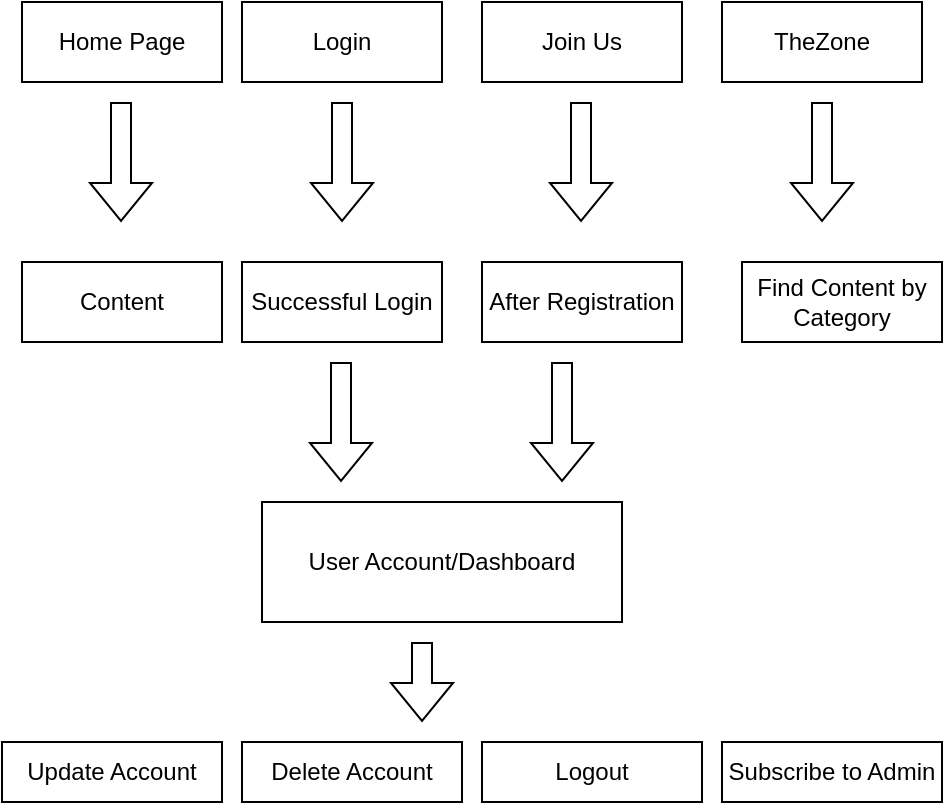 <mxfile version="20.0.1" type="github">
  <diagram id="gvSKkbfNwhEAVcsit9nm" name="Page-1">
    <mxGraphModel dx="1422" dy="819" grid="1" gridSize="10" guides="1" tooltips="1" connect="1" arrows="1" fold="1" page="1" pageScale="1" pageWidth="850" pageHeight="1100" math="0" shadow="0">
      <root>
        <mxCell id="0" />
        <mxCell id="1" parent="0" />
        <mxCell id="Lgj8eQEdXFoymzmHhg29-1" value="Home Page" style="rounded=0;whiteSpace=wrap;html=1;" parent="1" vertex="1">
          <mxGeometry x="100" y="40" width="100" height="40" as="geometry" />
        </mxCell>
        <mxCell id="Lgj8eQEdXFoymzmHhg29-2" value="Login" style="rounded=0;whiteSpace=wrap;html=1;" parent="1" vertex="1">
          <mxGeometry x="210" y="40" width="100" height="40" as="geometry" />
        </mxCell>
        <mxCell id="Lgj8eQEdXFoymzmHhg29-3" value="Join Us" style="rounded=0;whiteSpace=wrap;html=1;" parent="1" vertex="1">
          <mxGeometry x="330" y="40" width="100" height="40" as="geometry" />
        </mxCell>
        <mxCell id="Lgj8eQEdXFoymzmHhg29-4" value="TheZone" style="rounded=0;whiteSpace=wrap;html=1;" parent="1" vertex="1">
          <mxGeometry x="450" y="40" width="100" height="40" as="geometry" />
        </mxCell>
        <mxCell id="Lgj8eQEdXFoymzmHhg29-5" value="Content" style="rounded=0;whiteSpace=wrap;html=1;" parent="1" vertex="1">
          <mxGeometry x="100" y="170" width="100" height="40" as="geometry" />
        </mxCell>
        <mxCell id="Lgj8eQEdXFoymzmHhg29-9" value="" style="shape=flexArrow;endArrow=classic;html=1;rounded=0;" parent="1" edge="1">
          <mxGeometry width="50" height="50" relative="1" as="geometry">
            <mxPoint x="149.5" y="90" as="sourcePoint" />
            <mxPoint x="149.5" y="150" as="targetPoint" />
          </mxGeometry>
        </mxCell>
        <mxCell id="Lgj8eQEdXFoymzmHhg29-10" value="" style="shape=flexArrow;endArrow=classic;html=1;rounded=0;" parent="1" edge="1">
          <mxGeometry width="50" height="50" relative="1" as="geometry">
            <mxPoint x="500" y="90" as="sourcePoint" />
            <mxPoint x="500" y="150" as="targetPoint" />
          </mxGeometry>
        </mxCell>
        <mxCell id="Lgj8eQEdXFoymzmHhg29-11" value="" style="shape=flexArrow;endArrow=classic;html=1;rounded=0;" parent="1" edge="1">
          <mxGeometry width="50" height="50" relative="1" as="geometry">
            <mxPoint x="379.5" y="90" as="sourcePoint" />
            <mxPoint x="379.5" y="150" as="targetPoint" />
          </mxGeometry>
        </mxCell>
        <mxCell id="Lgj8eQEdXFoymzmHhg29-12" value="" style="shape=flexArrow;endArrow=classic;html=1;rounded=0;" parent="1" edge="1">
          <mxGeometry width="50" height="50" relative="1" as="geometry">
            <mxPoint x="260" y="90" as="sourcePoint" />
            <mxPoint x="260" y="150" as="targetPoint" />
          </mxGeometry>
        </mxCell>
        <mxCell id="XuaBeWZKzAXTyO8e4Qta-1" value="Successful Login" style="rounded=0;whiteSpace=wrap;html=1;" parent="1" vertex="1">
          <mxGeometry x="210" y="170" width="100" height="40" as="geometry" />
        </mxCell>
        <mxCell id="XuaBeWZKzAXTyO8e4Qta-2" value="After Registration" style="rounded=0;whiteSpace=wrap;html=1;" parent="1" vertex="1">
          <mxGeometry x="330" y="170" width="100" height="40" as="geometry" />
        </mxCell>
        <mxCell id="XuaBeWZKzAXTyO8e4Qta-4" value="" style="shape=flexArrow;endArrow=classic;html=1;rounded=0;" parent="1" edge="1">
          <mxGeometry width="50" height="50" relative="1" as="geometry">
            <mxPoint x="259.5" y="220" as="sourcePoint" />
            <mxPoint x="259.5" y="280" as="targetPoint" />
          </mxGeometry>
        </mxCell>
        <mxCell id="XuaBeWZKzAXTyO8e4Qta-5" value="" style="shape=flexArrow;endArrow=classic;html=1;rounded=0;" parent="1" edge="1">
          <mxGeometry width="50" height="50" relative="1" as="geometry">
            <mxPoint x="370" y="220" as="sourcePoint" />
            <mxPoint x="370" y="280" as="targetPoint" />
          </mxGeometry>
        </mxCell>
        <mxCell id="XuaBeWZKzAXTyO8e4Qta-6" value="User Account/Dashboard" style="rounded=0;whiteSpace=wrap;html=1;" parent="1" vertex="1">
          <mxGeometry x="220" y="290" width="180" height="60" as="geometry" />
        </mxCell>
        <mxCell id="hYDIc72p4CeGcWEvr4Sk-1" value="Update Account" style="rounded=0;whiteSpace=wrap;html=1;" vertex="1" parent="1">
          <mxGeometry x="90" y="410" width="110" height="30" as="geometry" />
        </mxCell>
        <mxCell id="hYDIc72p4CeGcWEvr4Sk-2" value="Delete Account" style="rounded=0;whiteSpace=wrap;html=1;" vertex="1" parent="1">
          <mxGeometry x="210" y="410" width="110" height="30" as="geometry" />
        </mxCell>
        <mxCell id="hYDIc72p4CeGcWEvr4Sk-3" value="" style="shape=flexArrow;endArrow=classic;html=1;rounded=0;" edge="1" parent="1">
          <mxGeometry width="50" height="50" relative="1" as="geometry">
            <mxPoint x="300" y="360" as="sourcePoint" />
            <mxPoint x="300" y="400" as="targetPoint" />
          </mxGeometry>
        </mxCell>
        <mxCell id="hYDIc72p4CeGcWEvr4Sk-4" value="Logout" style="rounded=0;whiteSpace=wrap;html=1;" vertex="1" parent="1">
          <mxGeometry x="330" y="410" width="110" height="30" as="geometry" />
        </mxCell>
        <mxCell id="hYDIc72p4CeGcWEvr4Sk-5" value="Find Content by Category" style="rounded=0;whiteSpace=wrap;html=1;" vertex="1" parent="1">
          <mxGeometry x="460" y="170" width="100" height="40" as="geometry" />
        </mxCell>
        <mxCell id="hYDIc72p4CeGcWEvr4Sk-6" value="Subscribe to Admin" style="rounded=0;whiteSpace=wrap;html=1;" vertex="1" parent="1">
          <mxGeometry x="450" y="410" width="110" height="30" as="geometry" />
        </mxCell>
      </root>
    </mxGraphModel>
  </diagram>
</mxfile>

